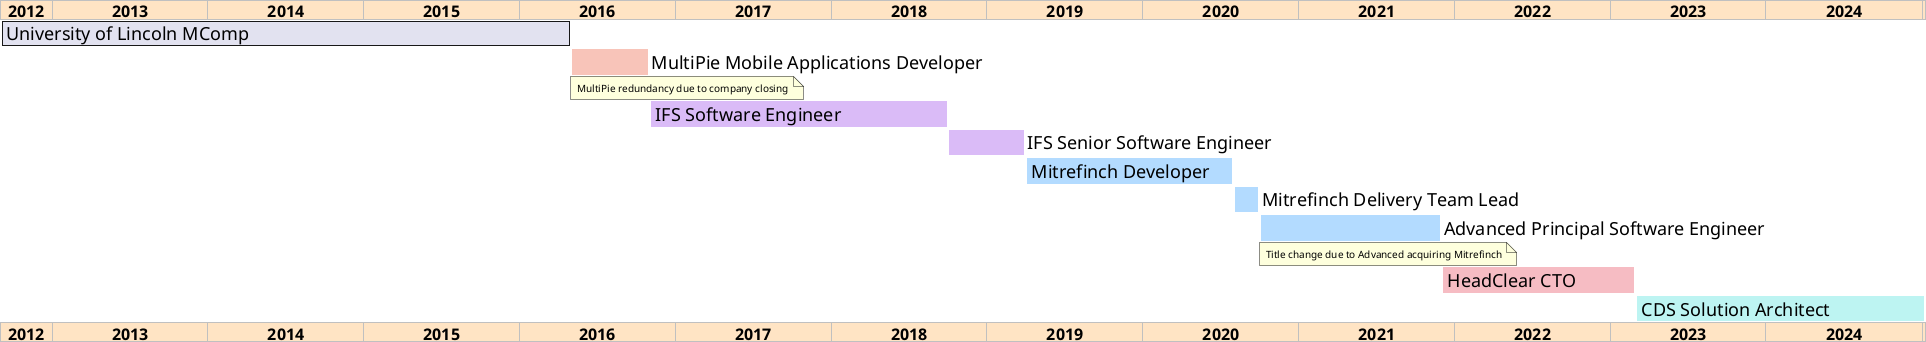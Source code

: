 @startgantt
ganttscale yearly
Project starts 2012-09-01

<style>
ganttDiagram {
    FontName Arial
    FontSize 18
    note {
        FontSize 10
    }
    timeline {
        BackgroundColor Bisque
        FontName Arial
        FontSize 16
        FontStyle bold
        FontColor black
    }
}
</style>

[University of Lincoln MComp] starts 2012-09-01 and ends 2016-04-31

[MultiPie Mobile Applications Developer] starts 2016-05-01 and ends 2016-10-31
[MultiPie Mobile Applications Developer] is colored in #f8c4b9
note bottom
MultiPie redundancy due to company closing
end note

[IFS Software Engineer] starts 2016-11-01 and ends 2018-09-31
[IFS Software Engineer] is colored in #dabbf7

[IFS Senior Software Engineer] starts 2018-10-01 and ends 2019-03-31
[IFS Senior Software Engineer] is colored in #dabbf7

[Mitrefinch Developer] starts 2019-04-01 and ends 2020-07-30
[Mitrefinch Developer] is colored in #b3dbff

[Mitrefinch Delivery Team Lead] starts 2020-08-01 and ends 2020-09-31
[Mitrefinch Delivery Team Lead] is colored in #b3dbff

[Advanced Principal Software Engineer] starts 2020-10-01 and ends 2021-11-31
[Advanced Principal Software Engineer] is colored in #b3dbff
note bottom
Title change due to Advanced acquiring Mitrefinch
end note

[HeadClear CTO] starts 2021-12-01 and ends 2023-02-28
[HeadClear CTO] is colored in #f6bcc3

[CDS Solution Architect] starts 2023-03-01 and ends 2025-01-09
[CDS Solution Architect] is colored in #bdf4f2
@endgantt
